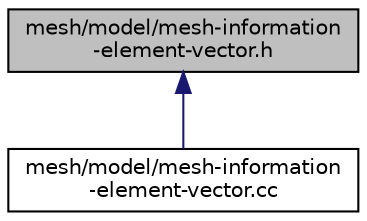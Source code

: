 digraph "mesh/model/mesh-information-element-vector.h"
{
  edge [fontname="Helvetica",fontsize="10",labelfontname="Helvetica",labelfontsize="10"];
  node [fontname="Helvetica",fontsize="10",shape=record];
  Node1 [label="mesh/model/mesh-information\l-element-vector.h",height=0.2,width=0.4,color="black", fillcolor="grey75", style="filled", fontcolor="black"];
  Node1 -> Node2 [dir="back",color="midnightblue",fontsize="10",style="solid"];
  Node2 [label="mesh/model/mesh-information\l-element-vector.cc",height=0.2,width=0.4,color="black", fillcolor="white", style="filled",URL="$d4/d0b/mesh-information-element-vector_8cc.html"];
}

